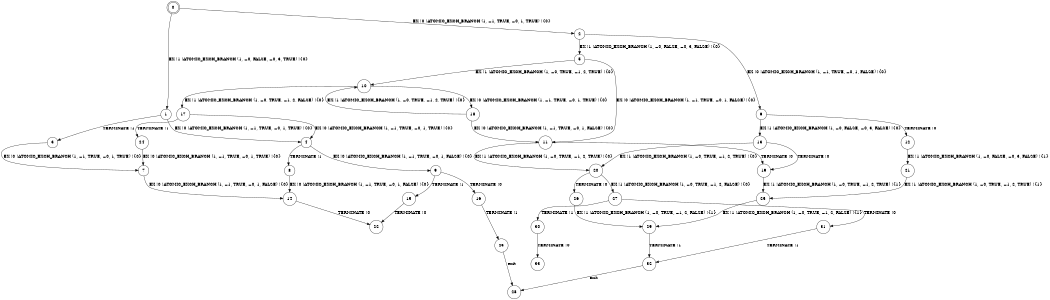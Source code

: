 digraph BCG {
size = "7, 10.5";
center = TRUE;
node [shape = circle];
0 [peripheries = 2];
0 -> 1 [label = "EX !1 !ATOMIC_EXCH_BRANCH (1, +0, FALSE, +0, 3, TRUE) !{0}"];
0 -> 2 [label = "EX !0 !ATOMIC_EXCH_BRANCH (1, +1, TRUE, +0, 1, TRUE) !{0}"];
1 -> 3 [label = "TERMINATE !1"];
1 -> 4 [label = "EX !0 !ATOMIC_EXCH_BRANCH (1, +1, TRUE, +0, 1, TRUE) !{0}"];
2 -> 5 [label = "EX !1 !ATOMIC_EXCH_BRANCH (1, +0, FALSE, +0, 3, FALSE) !{0}"];
2 -> 6 [label = "EX !0 !ATOMIC_EXCH_BRANCH (1, +1, TRUE, +0, 1, FALSE) !{0}"];
3 -> 7 [label = "EX !0 !ATOMIC_EXCH_BRANCH (1, +1, TRUE, +0, 1, TRUE) !{0}"];
4 -> 8 [label = "TERMINATE !1"];
4 -> 9 [label = "EX !0 !ATOMIC_EXCH_BRANCH (1, +1, TRUE, +0, 1, FALSE) !{0}"];
5 -> 10 [label = "EX !1 !ATOMIC_EXCH_BRANCH (1, +0, TRUE, +1, 2, TRUE) !{0}"];
5 -> 11 [label = "EX !0 !ATOMIC_EXCH_BRANCH (1, +1, TRUE, +0, 1, FALSE) !{0}"];
6 -> 12 [label = "TERMINATE !0"];
6 -> 13 [label = "EX !1 !ATOMIC_EXCH_BRANCH (1, +0, FALSE, +0, 3, FALSE) !{0}"];
7 -> 14 [label = "EX !0 !ATOMIC_EXCH_BRANCH (1, +1, TRUE, +0, 1, FALSE) !{0}"];
8 -> 14 [label = "EX !0 !ATOMIC_EXCH_BRANCH (1, +1, TRUE, +0, 1, FALSE) !{0}"];
9 -> 15 [label = "TERMINATE !1"];
9 -> 16 [label = "TERMINATE !0"];
10 -> 17 [label = "EX !1 !ATOMIC_EXCH_BRANCH (1, +0, TRUE, +1, 2, FALSE) !{0}"];
10 -> 18 [label = "EX !0 !ATOMIC_EXCH_BRANCH (1, +1, TRUE, +0, 1, TRUE) !{0}"];
11 -> 19 [label = "TERMINATE !0"];
11 -> 20 [label = "EX !1 !ATOMIC_EXCH_BRANCH (1, +0, TRUE, +1, 2, TRUE) !{0}"];
12 -> 21 [label = "EX !1 !ATOMIC_EXCH_BRANCH (1, +0, FALSE, +0, 3, FALSE) !{1}"];
13 -> 19 [label = "TERMINATE !0"];
13 -> 20 [label = "EX !1 !ATOMIC_EXCH_BRANCH (1, +0, TRUE, +1, 2, TRUE) !{0}"];
14 -> 22 [label = "TERMINATE !0"];
15 -> 22 [label = "TERMINATE !0"];
16 -> 23 [label = "TERMINATE !1"];
17 -> 24 [label = "TERMINATE !1"];
17 -> 4 [label = "EX !0 !ATOMIC_EXCH_BRANCH (1, +1, TRUE, +0, 1, TRUE) !{0}"];
18 -> 10 [label = "EX !1 !ATOMIC_EXCH_BRANCH (1, +0, TRUE, +1, 2, TRUE) !{0}"];
18 -> 11 [label = "EX !0 !ATOMIC_EXCH_BRANCH (1, +1, TRUE, +0, 1, FALSE) !{0}"];
19 -> 25 [label = "EX !1 !ATOMIC_EXCH_BRANCH (1, +0, TRUE, +1, 2, TRUE) !{1}"];
20 -> 26 [label = "TERMINATE !0"];
20 -> 27 [label = "EX !1 !ATOMIC_EXCH_BRANCH (1, +0, TRUE, +1, 2, FALSE) !{0}"];
21 -> 25 [label = "EX !1 !ATOMIC_EXCH_BRANCH (1, +0, TRUE, +1, 2, TRUE) !{1}"];
23 -> 28 [label = "exit"];
24 -> 7 [label = "EX !0 !ATOMIC_EXCH_BRANCH (1, +1, TRUE, +0, 1, TRUE) !{0}"];
25 -> 29 [label = "EX !1 !ATOMIC_EXCH_BRANCH (1, +0, TRUE, +1, 2, FALSE) !{1}"];
26 -> 29 [label = "EX !1 !ATOMIC_EXCH_BRANCH (1, +0, TRUE, +1, 2, FALSE) !{1}"];
27 -> 30 [label = "TERMINATE !1"];
27 -> 31 [label = "TERMINATE !0"];
29 -> 32 [label = "TERMINATE !1"];
30 -> 33 [label = "TERMINATE !0"];
31 -> 32 [label = "TERMINATE !1"];
32 -> 28 [label = "exit"];
}
